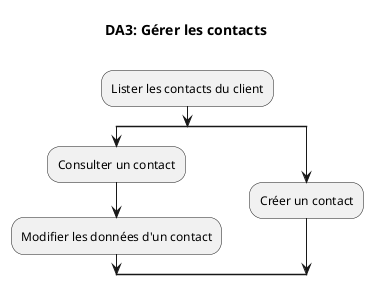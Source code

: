 @startuml
title DA3: Gérer les contacts\n


:Lister les contacts du client;
split
    :Consulter un contact;
    :Modifier les données d'un contact;
split again
    :Créer un contact;
end split

@enduml
